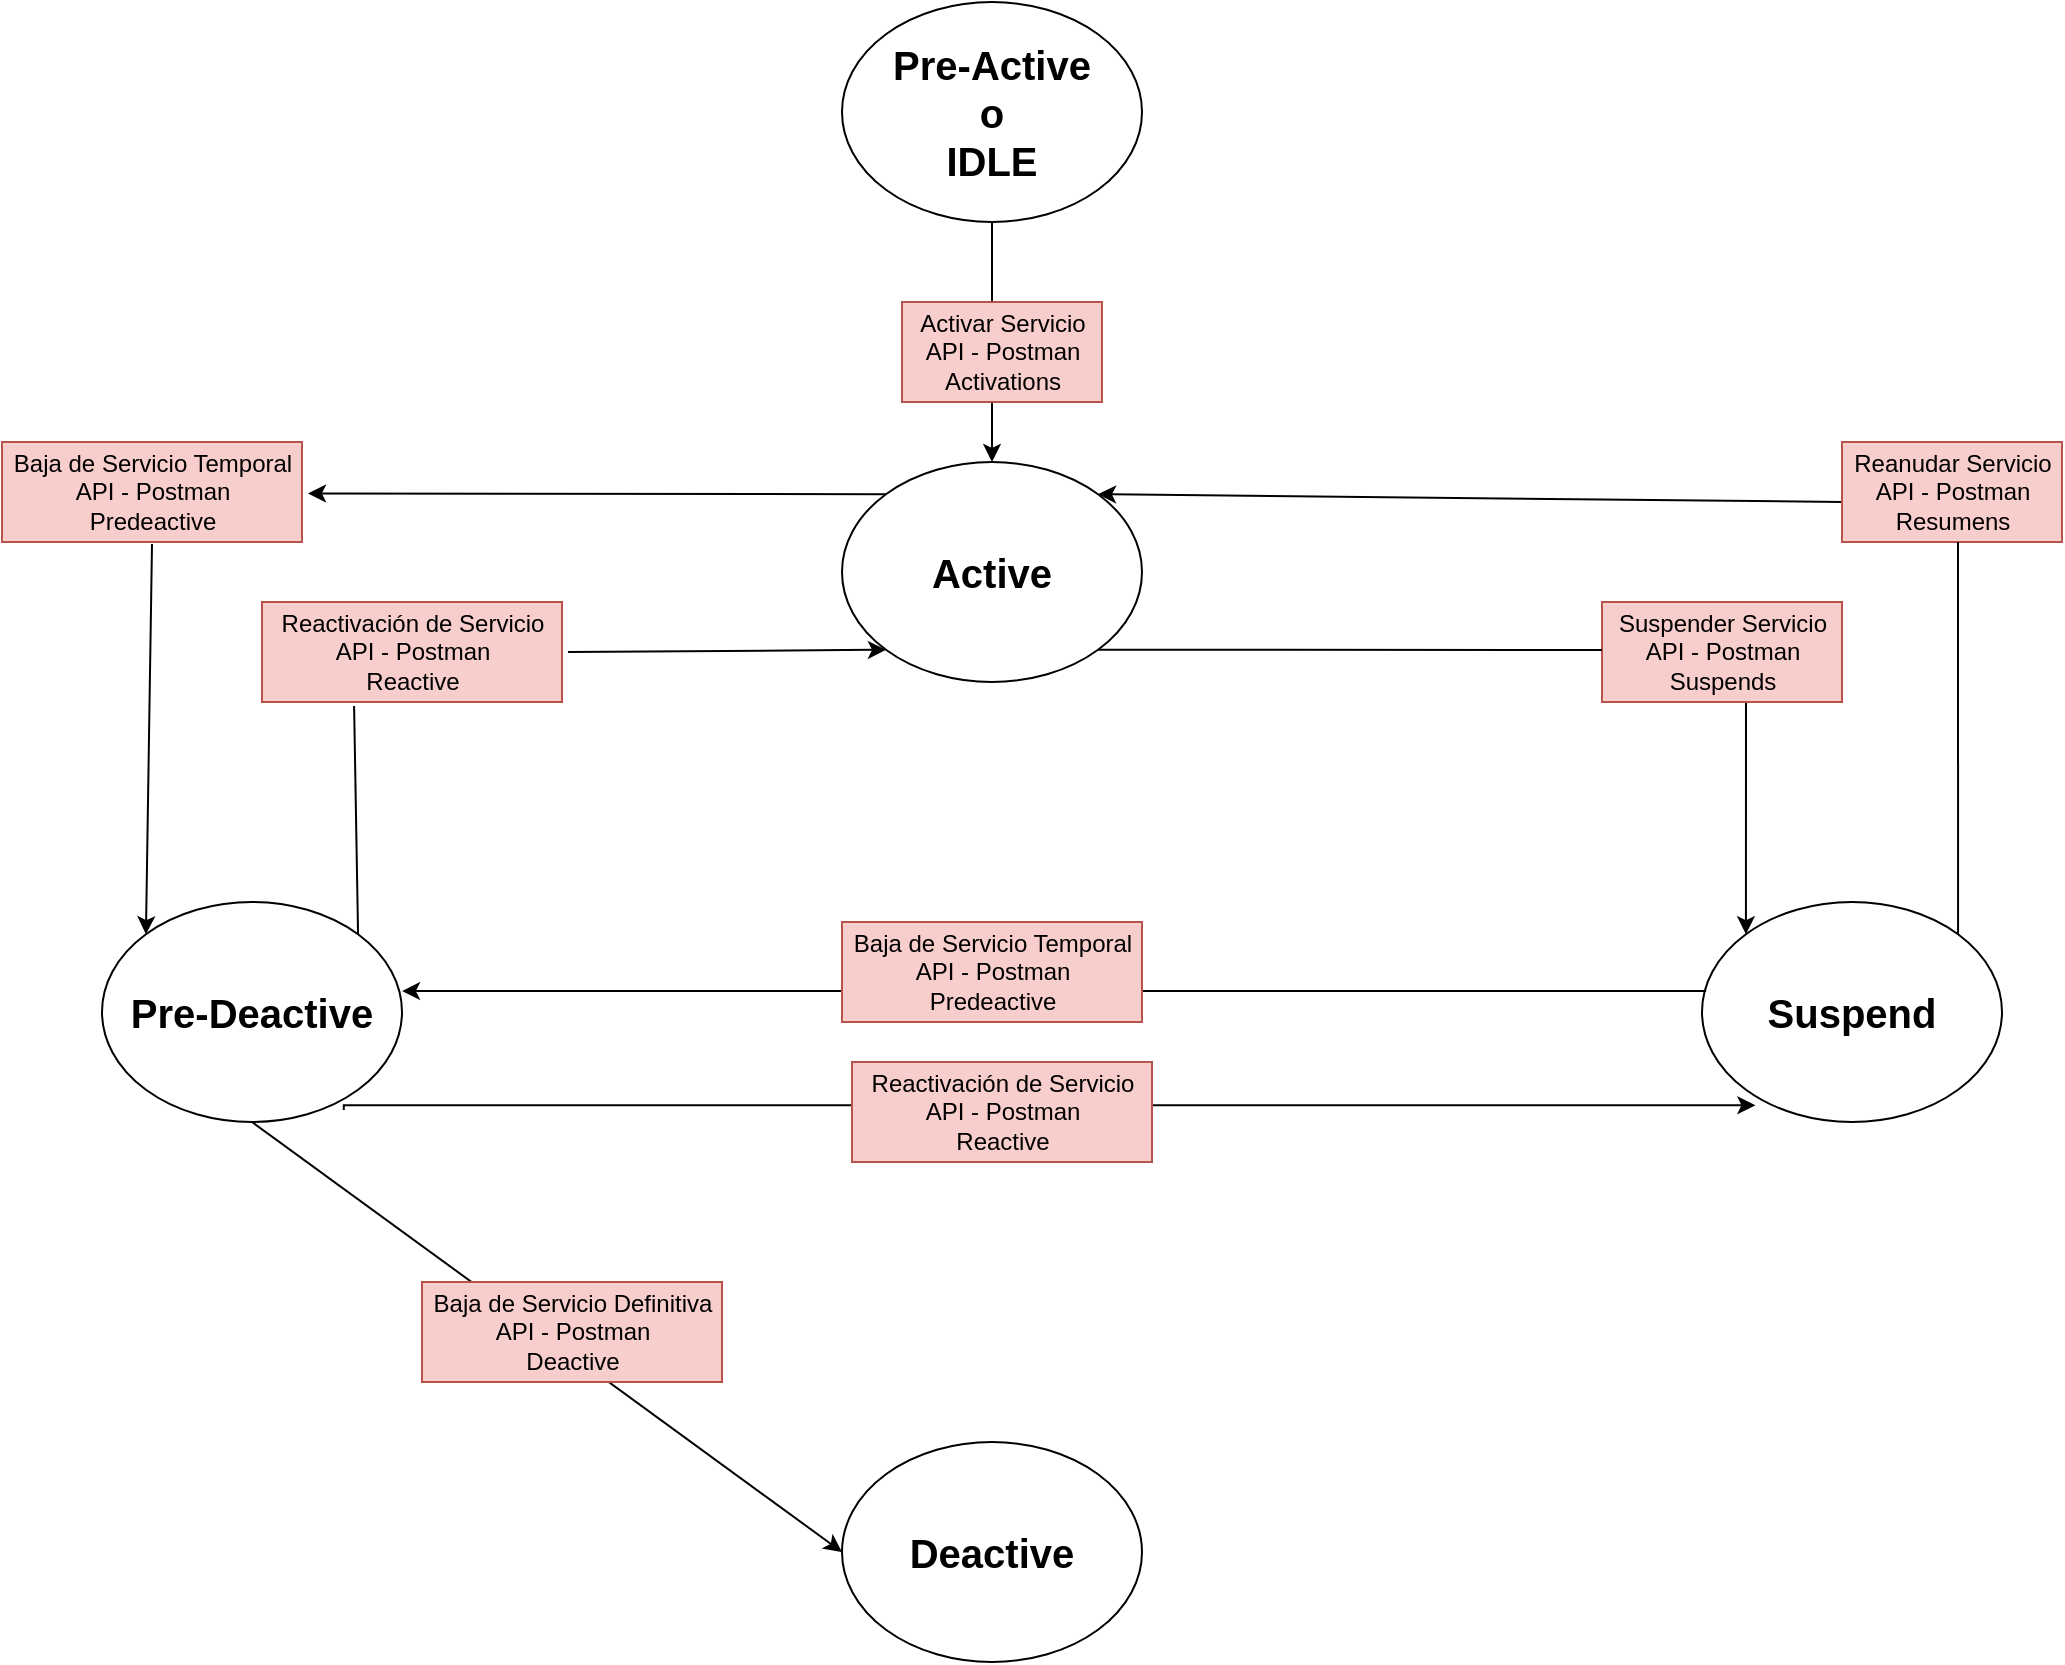 <mxfile version="15.5.2" type="github">
  <diagram id="H7uGVd6uUkmrxRJBJKdL" name="Page-1">
    <mxGraphModel dx="1955" dy="576" grid="1" gridSize="10" guides="1" tooltips="1" connect="1" arrows="1" fold="1" page="1" pageScale="1" pageWidth="827" pageHeight="1169" background="#ffffff" math="0" shadow="0">
      <root>
        <mxCell id="0" />
        <mxCell id="1" parent="0" />
        <mxCell id="E-aPnvL4wcG2CTVnwj5k-7" style="edgeStyle=orthogonalEdgeStyle;rounded=0;orthogonalLoop=1;jettySize=auto;html=1;exitX=0.5;exitY=1;exitDx=0;exitDy=0;entryX=0.5;entryY=0;entryDx=0;entryDy=0;" parent="1" source="E-aPnvL4wcG2CTVnwj5k-1" target="E-aPnvL4wcG2CTVnwj5k-2" edge="1">
          <mxGeometry relative="1" as="geometry" />
        </mxCell>
        <mxCell id="E-aPnvL4wcG2CTVnwj5k-1" value="Pre-Active&lt;br style=&quot;font-size: 20px;&quot;&gt;o&lt;br style=&quot;font-size: 20px;&quot;&gt;IDLE" style="ellipse;whiteSpace=wrap;html=1;fontSize=20;fontStyle=1" parent="1" vertex="1">
          <mxGeometry x="360" y="150" width="150" height="110" as="geometry" />
        </mxCell>
        <mxCell id="E-aPnvL4wcG2CTVnwj5k-2" value="Active" style="ellipse;whiteSpace=wrap;html=1;strokeWidth=1;perimeterSpacing=0;fontSize=20;fontStyle=1" parent="1" vertex="1">
          <mxGeometry x="360" y="380" width="150" height="110" as="geometry" />
        </mxCell>
        <mxCell id="E-aPnvL4wcG2CTVnwj5k-3" value="Suspend" style="ellipse;whiteSpace=wrap;html=1;fontSize=20;fontStyle=1" parent="1" vertex="1">
          <mxGeometry x="790" y="600" width="150" height="110" as="geometry" />
        </mxCell>
        <mxCell id="E-aPnvL4wcG2CTVnwj5k-21" style="edgeStyle=orthogonalEdgeStyle;rounded=0;orthogonalLoop=1;jettySize=auto;html=1;entryX=0.178;entryY=0.924;entryDx=0;entryDy=0;entryPerimeter=0;exitX=0.806;exitY=0.945;exitDx=0;exitDy=0;exitPerimeter=0;" parent="1" source="E-aPnvL4wcG2CTVnwj5k-4" target="E-aPnvL4wcG2CTVnwj5k-3" edge="1">
          <mxGeometry relative="1" as="geometry">
            <Array as="points">
              <mxPoint x="111" y="702" />
            </Array>
            <mxPoint x="200" y="702" as="sourcePoint" />
          </mxGeometry>
        </mxCell>
        <mxCell id="E-aPnvL4wcG2CTVnwj5k-4" value="Pre-Deactive" style="ellipse;whiteSpace=wrap;html=1;fontSize=20;fontStyle=1" parent="1" vertex="1">
          <mxGeometry x="-10" y="600" width="150" height="110" as="geometry" />
        </mxCell>
        <mxCell id="E-aPnvL4wcG2CTVnwj5k-5" value="Deactive" style="ellipse;whiteSpace=wrap;html=1;fontSize=20;fontStyle=1" parent="1" vertex="1">
          <mxGeometry x="360" y="870" width="150" height="110" as="geometry" />
        </mxCell>
        <mxCell id="E-aPnvL4wcG2CTVnwj5k-8" value="Activar Servicio&lt;br&gt;API - Postman&lt;br&gt;Activations" style="text;html=1;align=center;verticalAlign=middle;resizable=0;points=[];autosize=1;strokeWidth=1;fillColor=#f8cecc;strokeColor=#b85450;" parent="1" vertex="1">
          <mxGeometry x="390" y="300" width="100" height="50" as="geometry" />
        </mxCell>
        <mxCell id="E-aPnvL4wcG2CTVnwj5k-9" value="" style="endArrow=classic;html=1;rounded=0;exitX=1;exitY=1;exitDx=0;exitDy=0;entryX=0;entryY=0;entryDx=0;entryDy=0;startArrow=none;" parent="1" source="E-aPnvL4wcG2CTVnwj5k-10" edge="1" target="E-aPnvL4wcG2CTVnwj5k-3">
          <mxGeometry width="50" height="50" relative="1" as="geometry">
            <mxPoint x="480" y="480" as="sourcePoint" />
            <mxPoint x="790" y="645" as="targetPoint" />
            <Array as="points">
              <mxPoint x="812" y="474" />
            </Array>
          </mxGeometry>
        </mxCell>
        <mxCell id="E-aPnvL4wcG2CTVnwj5k-11" value="" style="endArrow=classic;html=1;rounded=0;exitX=0.001;exitY=0.6;exitDx=0;exitDy=0;entryX=1;entryY=0;entryDx=0;entryDy=0;startArrow=none;exitPerimeter=0;" parent="1" source="E-aPnvL4wcG2CTVnwj5k-12" target="E-aPnvL4wcG2CTVnwj5k-2" edge="1">
          <mxGeometry width="50" height="50" relative="1" as="geometry">
            <mxPoint x="600" y="350" as="sourcePoint" />
            <mxPoint x="510" y="415" as="targetPoint" />
            <Array as="points" />
          </mxGeometry>
        </mxCell>
        <mxCell id="E-aPnvL4wcG2CTVnwj5k-13" value="" style="endArrow=classic;html=1;rounded=0;entryX=1;entryY=0.405;entryDx=0;entryDy=0;exitX=0.014;exitY=0.405;exitDx=0;exitDy=0;exitPerimeter=0;entryPerimeter=0;" parent="1" source="E-aPnvL4wcG2CTVnwj5k-3" target="E-aPnvL4wcG2CTVnwj5k-4" edge="1">
          <mxGeometry width="50" height="50" relative="1" as="geometry">
            <mxPoint x="760" y="636" as="sourcePoint" />
            <mxPoint x="300" y="450" as="targetPoint" />
          </mxGeometry>
        </mxCell>
        <mxCell id="E-aPnvL4wcG2CTVnwj5k-17" value="Baja de Servicio Temporal&lt;br&gt;API - Postman&lt;br&gt;Predeactive" style="text;html=1;align=center;verticalAlign=middle;resizable=0;points=[];autosize=1;strokeWidth=1;fillColor=#f8cecc;strokeColor=#b85450;" parent="1" vertex="1">
          <mxGeometry x="360" y="610" width="150" height="50" as="geometry" />
        </mxCell>
        <mxCell id="E-aPnvL4wcG2CTVnwj5k-22" value="Reactivación de Servicio&lt;br&gt;API - Postman&lt;br&gt;Reactive" style="text;html=1;align=center;verticalAlign=middle;resizable=0;points=[];autosize=1;strokeWidth=1;fillColor=#f8cecc;strokeColor=#b85450;" parent="1" vertex="1">
          <mxGeometry x="365" y="680" width="150" height="50" as="geometry" />
        </mxCell>
        <mxCell id="E-aPnvL4wcG2CTVnwj5k-26" value="" style="endArrow=classic;html=1;rounded=0;entryX=0;entryY=1;entryDx=0;entryDy=0;exitX=1.02;exitY=0.5;exitDx=0;exitDy=0;startArrow=none;exitPerimeter=0;" parent="1" source="E-aPnvL4wcG2CTVnwj5k-28" target="E-aPnvL4wcG2CTVnwj5k-2" edge="1">
          <mxGeometry width="50" height="50" relative="1" as="geometry">
            <mxPoint x="145" y="585" as="sourcePoint" />
            <mxPoint x="195" y="535" as="targetPoint" />
            <Array as="points" />
          </mxGeometry>
        </mxCell>
        <mxCell id="E-aPnvL4wcG2CTVnwj5k-29" value="" style="endArrow=classic;html=1;rounded=0;exitX=0.5;exitY=1;exitDx=0;exitDy=0;entryX=0;entryY=0.5;entryDx=0;entryDy=0;" parent="1" source="E-aPnvL4wcG2CTVnwj5k-4" target="E-aPnvL4wcG2CTVnwj5k-5" edge="1">
          <mxGeometry width="50" height="50" relative="1" as="geometry">
            <mxPoint x="430" y="800" as="sourcePoint" />
            <mxPoint x="480" y="750" as="targetPoint" />
          </mxGeometry>
        </mxCell>
        <mxCell id="E-aPnvL4wcG2CTVnwj5k-30" value="Baja de Servicio Definitiva&lt;br&gt;API - Postman&lt;br&gt;Deactive" style="text;html=1;align=center;verticalAlign=middle;resizable=0;points=[];autosize=1;strokeWidth=1;fillColor=#f8cecc;strokeColor=#b85450;" parent="1" vertex="1">
          <mxGeometry x="150" y="790" width="150" height="50" as="geometry" />
        </mxCell>
        <mxCell id="E-aPnvL4wcG2CTVnwj5k-10" value="Suspender Servicio&lt;br&gt;API - Postman&lt;br&gt;Suspends" style="text;html=1;align=center;verticalAlign=middle;resizable=0;points=[];autosize=1;strokeWidth=1;fillColor=#f8cecc;strokeColor=#b85450;" parent="1" vertex="1">
          <mxGeometry x="740" y="450" width="120" height="50" as="geometry" />
        </mxCell>
        <mxCell id="cA8Drn6Rid59aDa7ESIs-1" value="" style="endArrow=none;html=1;rounded=0;exitX=1;exitY=1;exitDx=0;exitDy=0;" edge="1" parent="1" source="E-aPnvL4wcG2CTVnwj5k-2">
          <mxGeometry width="50" height="50" relative="1" as="geometry">
            <mxPoint x="488.126" y="473.823" as="sourcePoint" />
            <mxPoint x="740" y="474" as="targetPoint" />
            <Array as="points" />
          </mxGeometry>
        </mxCell>
        <mxCell id="E-aPnvL4wcG2CTVnwj5k-12" value="Reanudar Servicio&lt;br&gt;API - Postman&lt;br&gt;Resumens" style="text;html=1;align=center;verticalAlign=middle;resizable=0;points=[];autosize=1;strokeWidth=1;fillColor=#f8cecc;strokeColor=#b85450;" parent="1" vertex="1">
          <mxGeometry x="860" y="370" width="110" height="50" as="geometry" />
        </mxCell>
        <mxCell id="cA8Drn6Rid59aDa7ESIs-2" value="" style="endArrow=none;html=1;rounded=0;exitX=1;exitY=0;exitDx=0;exitDy=0;" edge="1" parent="1" source="E-aPnvL4wcG2CTVnwj5k-3">
          <mxGeometry width="50" height="50" relative="1" as="geometry">
            <mxPoint x="918.126" y="606.177" as="sourcePoint" />
            <mxPoint x="918" y="420" as="targetPoint" />
            <Array as="points" />
          </mxGeometry>
        </mxCell>
        <mxCell id="E-aPnvL4wcG2CTVnwj5k-24" value="Baja de Servicio Temporal&lt;br&gt;API - Postman&lt;br&gt;Predeactive" style="text;html=1;align=center;verticalAlign=middle;resizable=0;points=[];autosize=1;strokeWidth=1;fillColor=#f8cecc;strokeColor=#b85450;" parent="1" vertex="1">
          <mxGeometry x="-60" y="370" width="150" height="50" as="geometry" />
        </mxCell>
        <mxCell id="cA8Drn6Rid59aDa7ESIs-4" value="" style="endArrow=classic;html=1;rounded=0;fontSize=20;entryX=1.02;entryY=0.514;entryDx=0;entryDy=0;entryPerimeter=0;exitX=0;exitY=0;exitDx=0;exitDy=0;" edge="1" parent="1" source="E-aPnvL4wcG2CTVnwj5k-2" target="E-aPnvL4wcG2CTVnwj5k-24">
          <mxGeometry width="50" height="50" relative="1" as="geometry">
            <mxPoint x="210" y="370" as="sourcePoint" />
            <mxPoint x="260" y="320" as="targetPoint" />
          </mxGeometry>
        </mxCell>
        <mxCell id="cA8Drn6Rid59aDa7ESIs-5" value="" style="endArrow=classic;html=1;rounded=0;fontSize=20;exitX=0.5;exitY=1.02;exitDx=0;exitDy=0;exitPerimeter=0;entryX=0;entryY=0;entryDx=0;entryDy=0;" edge="1" parent="1" source="E-aPnvL4wcG2CTVnwj5k-24" target="E-aPnvL4wcG2CTVnwj5k-4">
          <mxGeometry width="50" height="50" relative="1" as="geometry">
            <mxPoint y="520" as="sourcePoint" />
            <mxPoint x="50" y="470" as="targetPoint" />
          </mxGeometry>
        </mxCell>
        <mxCell id="E-aPnvL4wcG2CTVnwj5k-28" value="Reactivación de Servicio&lt;br&gt;API - Postman&lt;br&gt;Reactive" style="text;html=1;align=center;verticalAlign=middle;resizable=0;points=[];autosize=1;strokeWidth=1;fillColor=#f8cecc;strokeColor=#b85450;" parent="1" vertex="1">
          <mxGeometry x="70" y="450" width="150" height="50" as="geometry" />
        </mxCell>
        <mxCell id="cA8Drn6Rid59aDa7ESIs-6" value="" style="endArrow=none;html=1;rounded=0;entryX=0.307;entryY=1.04;entryDx=0;entryDy=0;entryPerimeter=0;exitX=1;exitY=0;exitDx=0;exitDy=0;" edge="1" parent="1" source="E-aPnvL4wcG2CTVnwj5k-4" target="E-aPnvL4wcG2CTVnwj5k-28">
          <mxGeometry width="50" height="50" relative="1" as="geometry">
            <mxPoint x="118.033" y="636.109" as="sourcePoint" />
            <mxPoint x="365.4" y="465.14" as="targetPoint" />
            <Array as="points" />
          </mxGeometry>
        </mxCell>
      </root>
    </mxGraphModel>
  </diagram>
</mxfile>

